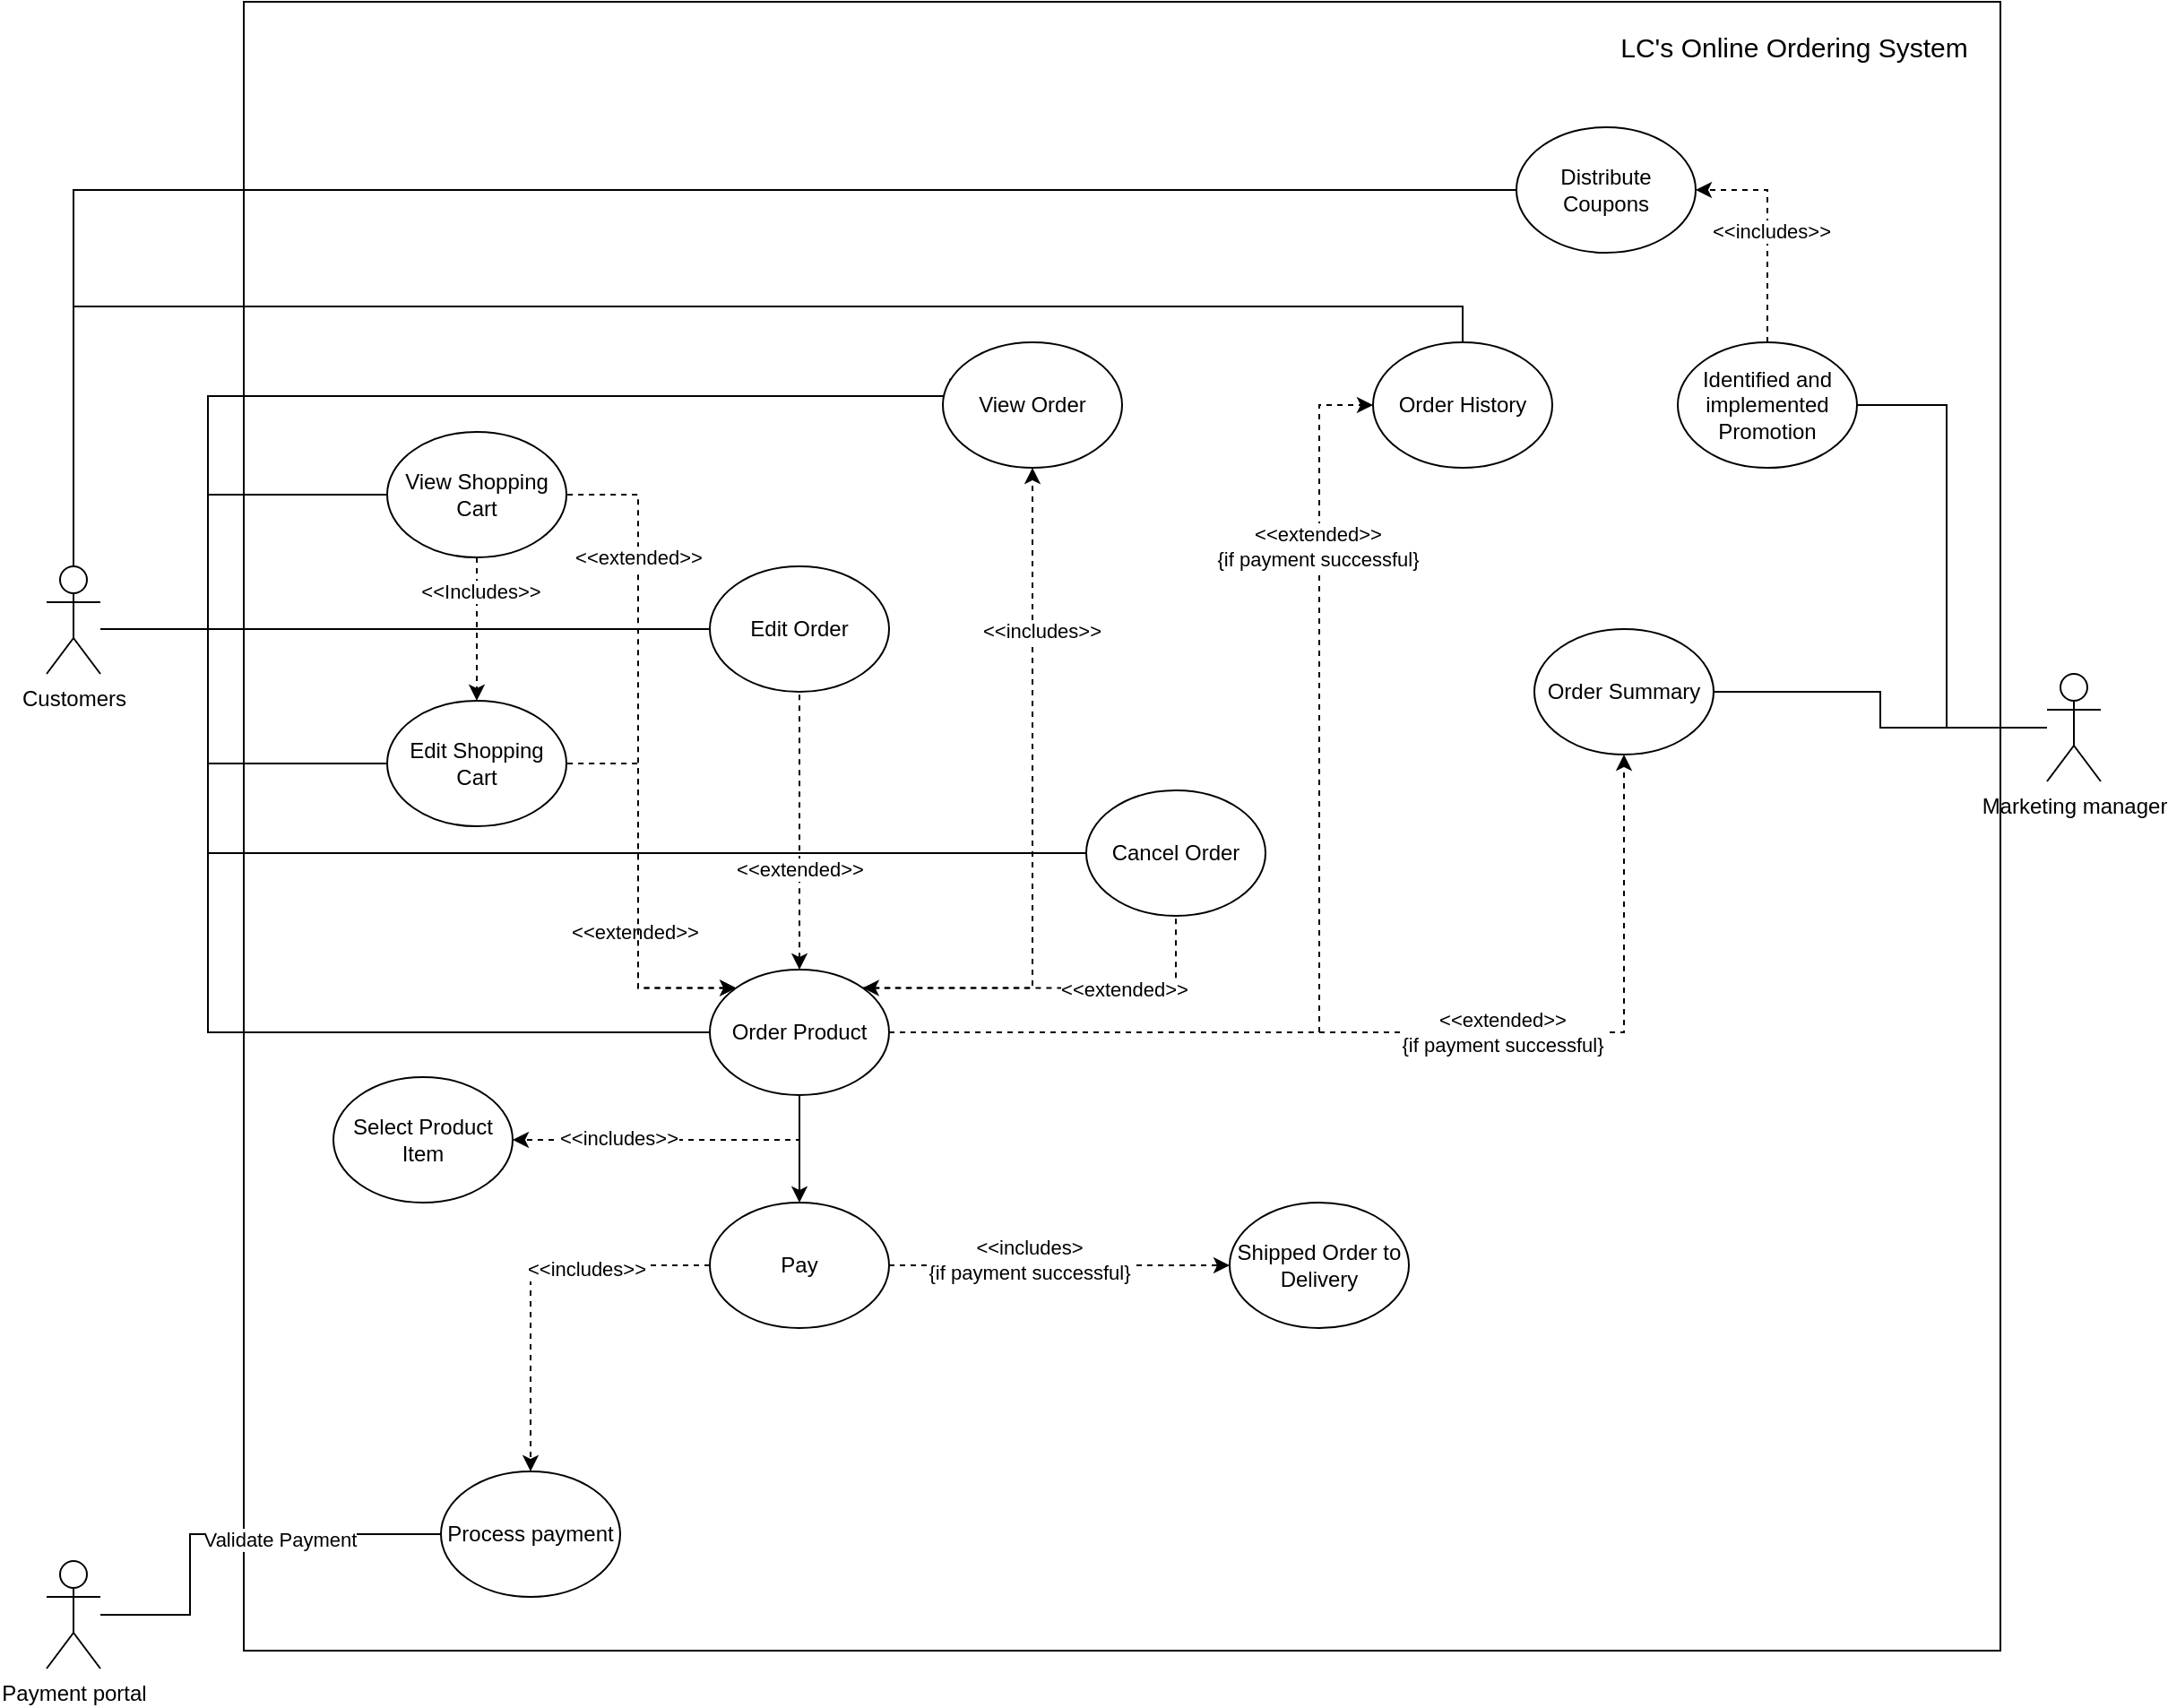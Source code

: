 <mxfile version="24.7.6">
  <diagram name="Page-1" id="-IcYSi4arshmA-VIEl75">
    <mxGraphModel dx="1838" dy="953" grid="1" gridSize="10" guides="1" tooltips="1" connect="1" arrows="1" fold="1" page="1" pageScale="1" pageWidth="827" pageHeight="1169" math="0" shadow="0">
      <root>
        <mxCell id="0" />
        <mxCell id="1" parent="0" />
        <mxCell id="KquHZImY3YY-IPel0P3k-2" value="" style="rounded=0;whiteSpace=wrap;html=1;" vertex="1" parent="1">
          <mxGeometry x="220" y="20" width="980" height="920" as="geometry" />
        </mxCell>
        <mxCell id="KquHZImY3YY-IPel0P3k-13" style="edgeStyle=orthogonalEdgeStyle;rounded=0;orthogonalLoop=1;jettySize=auto;html=1;entryX=0;entryY=0.5;entryDx=0;entryDy=0;endArrow=none;endFill=0;" edge="1" parent="1" source="KquHZImY3YY-IPel0P3k-1" target="KquHZImY3YY-IPel0P3k-12">
          <mxGeometry relative="1" as="geometry">
            <Array as="points">
              <mxPoint x="200" y="370" />
              <mxPoint x="200" y="295" />
            </Array>
          </mxGeometry>
        </mxCell>
        <mxCell id="KquHZImY3YY-IPel0P3k-14" style="edgeStyle=orthogonalEdgeStyle;rounded=0;orthogonalLoop=1;jettySize=auto;html=1;entryX=0;entryY=0.5;entryDx=0;entryDy=0;endArrow=none;endFill=0;" edge="1" parent="1" source="KquHZImY3YY-IPel0P3k-1" target="KquHZImY3YY-IPel0P3k-11">
          <mxGeometry relative="1" as="geometry">
            <Array as="points">
              <mxPoint x="200" y="370" />
              <mxPoint x="200" y="445" />
            </Array>
          </mxGeometry>
        </mxCell>
        <mxCell id="KquHZImY3YY-IPel0P3k-16" style="edgeStyle=orthogonalEdgeStyle;rounded=0;orthogonalLoop=1;jettySize=auto;html=1;entryX=0;entryY=0.5;entryDx=0;entryDy=0;endArrow=none;endFill=0;" edge="1" parent="1" source="KquHZImY3YY-IPel0P3k-1" target="KquHZImY3YY-IPel0P3k-10">
          <mxGeometry relative="1" as="geometry">
            <Array as="points">
              <mxPoint x="210" y="370" />
              <mxPoint x="210" y="370" />
            </Array>
          </mxGeometry>
        </mxCell>
        <mxCell id="KquHZImY3YY-IPel0P3k-17" style="edgeStyle=orthogonalEdgeStyle;rounded=0;orthogonalLoop=1;jettySize=auto;html=1;entryX=0.04;entryY=0.291;entryDx=0;entryDy=0;endArrow=none;endFill=0;entryPerimeter=0;" edge="1" parent="1" source="KquHZImY3YY-IPel0P3k-1" target="KquHZImY3YY-IPel0P3k-6">
          <mxGeometry relative="1" as="geometry">
            <Array as="points">
              <mxPoint x="200" y="370" />
              <mxPoint x="200" y="240" />
            </Array>
          </mxGeometry>
        </mxCell>
        <mxCell id="KquHZImY3YY-IPel0P3k-18" style="edgeStyle=orthogonalEdgeStyle;rounded=0;orthogonalLoop=1;jettySize=auto;html=1;entryX=0;entryY=0.5;entryDx=0;entryDy=0;endArrow=none;endFill=0;" edge="1" parent="1" source="KquHZImY3YY-IPel0P3k-1" target="KquHZImY3YY-IPel0P3k-9">
          <mxGeometry relative="1" as="geometry">
            <Array as="points">
              <mxPoint x="200" y="370" />
              <mxPoint x="200" y="495" />
            </Array>
          </mxGeometry>
        </mxCell>
        <mxCell id="KquHZImY3YY-IPel0P3k-26" style="edgeStyle=orthogonalEdgeStyle;rounded=0;orthogonalLoop=1;jettySize=auto;html=1;entryX=0;entryY=0.5;entryDx=0;entryDy=0;endArrow=none;endFill=0;" edge="1" parent="1" source="KquHZImY3YY-IPel0P3k-1" target="KquHZImY3YY-IPel0P3k-25">
          <mxGeometry relative="1" as="geometry">
            <Array as="points">
              <mxPoint x="200" y="370" />
              <mxPoint x="200" y="595" />
            </Array>
          </mxGeometry>
        </mxCell>
        <mxCell id="KquHZImY3YY-IPel0P3k-60" style="edgeStyle=orthogonalEdgeStyle;rounded=0;orthogonalLoop=1;jettySize=auto;html=1;entryX=0.5;entryY=0;entryDx=0;entryDy=0;endArrow=none;endFill=0;" edge="1" parent="1" source="KquHZImY3YY-IPel0P3k-1" target="KquHZImY3YY-IPel0P3k-57">
          <mxGeometry relative="1" as="geometry">
            <Array as="points">
              <mxPoint x="125" y="190" />
              <mxPoint x="900" y="190" />
            </Array>
          </mxGeometry>
        </mxCell>
        <mxCell id="KquHZImY3YY-IPel0P3k-64" style="edgeStyle=orthogonalEdgeStyle;rounded=0;orthogonalLoop=1;jettySize=auto;html=1;entryX=0;entryY=0.5;entryDx=0;entryDy=0;endArrow=none;endFill=0;" edge="1" parent="1" source="KquHZImY3YY-IPel0P3k-1" target="KquHZImY3YY-IPel0P3k-61">
          <mxGeometry relative="1" as="geometry">
            <Array as="points">
              <mxPoint x="125" y="125" />
            </Array>
          </mxGeometry>
        </mxCell>
        <mxCell id="KquHZImY3YY-IPel0P3k-1" value="Customers" style="shape=umlActor;verticalLabelPosition=bottom;verticalAlign=top;html=1;outlineConnect=0;" vertex="1" parent="1">
          <mxGeometry x="110" y="335" width="30" height="60" as="geometry" />
        </mxCell>
        <mxCell id="KquHZImY3YY-IPel0P3k-3" value="&lt;font style=&quot;font-size: 15px;&quot;&gt;LC&#39;s Online Ordering System&lt;/font&gt;" style="text;html=1;align=center;verticalAlign=middle;whiteSpace=wrap;rounded=0;" vertex="1" parent="1">
          <mxGeometry x="970" y="20" width="230" height="50" as="geometry" />
        </mxCell>
        <mxCell id="KquHZImY3YY-IPel0P3k-52" style="edgeStyle=orthogonalEdgeStyle;rounded=0;orthogonalLoop=1;jettySize=auto;html=1;entryX=1;entryY=0.5;entryDx=0;entryDy=0;endArrow=none;endFill=0;" edge="1" parent="1" source="KquHZImY3YY-IPel0P3k-4" target="KquHZImY3YY-IPel0P3k-51">
          <mxGeometry relative="1" as="geometry">
            <Array as="points">
              <mxPoint x="1170" y="425" />
              <mxPoint x="1170" y="245" />
            </Array>
          </mxGeometry>
        </mxCell>
        <mxCell id="KquHZImY3YY-IPel0P3k-56" style="edgeStyle=orthogonalEdgeStyle;rounded=0;orthogonalLoop=1;jettySize=auto;html=1;endArrow=none;endFill=0;" edge="1" parent="1" source="KquHZImY3YY-IPel0P3k-4" target="KquHZImY3YY-IPel0P3k-53">
          <mxGeometry relative="1" as="geometry" />
        </mxCell>
        <mxCell id="KquHZImY3YY-IPel0P3k-4" value="Marketing manager" style="shape=umlActor;verticalLabelPosition=bottom;verticalAlign=top;html=1;outlineConnect=0;" vertex="1" parent="1">
          <mxGeometry x="1226" y="395" width="30" height="60" as="geometry" />
        </mxCell>
        <mxCell id="KquHZImY3YY-IPel0P3k-30" style="edgeStyle=orthogonalEdgeStyle;rounded=0;orthogonalLoop=1;jettySize=auto;html=1;endArrow=none;endFill=0;" edge="1" parent="1" source="KquHZImY3YY-IPel0P3k-5" target="KquHZImY3YY-IPel0P3k-29">
          <mxGeometry relative="1" as="geometry">
            <Array as="points">
              <mxPoint x="190" y="920" />
              <mxPoint x="190" y="875" />
            </Array>
          </mxGeometry>
        </mxCell>
        <mxCell id="KquHZImY3YY-IPel0P3k-50" value="Validate Payment" style="edgeLabel;html=1;align=center;verticalAlign=middle;resizable=0;points=[];" vertex="1" connectable="0" parent="KquHZImY3YY-IPel0P3k-30">
          <mxGeometry x="0.235" y="-3" relative="1" as="geometry">
            <mxPoint as="offset" />
          </mxGeometry>
        </mxCell>
        <mxCell id="KquHZImY3YY-IPel0P3k-5" value="Payment portal" style="shape=umlActor;verticalLabelPosition=bottom;verticalAlign=top;html=1;outlineConnect=0;" vertex="1" parent="1">
          <mxGeometry x="110" y="890" width="30" height="60" as="geometry" />
        </mxCell>
        <mxCell id="KquHZImY3YY-IPel0P3k-6" value="View Order" style="ellipse;whiteSpace=wrap;html=1;" vertex="1" parent="1">
          <mxGeometry x="610" y="210" width="100" height="70" as="geometry" />
        </mxCell>
        <mxCell id="KquHZImY3YY-IPel0P3k-9" value="Cancel Order" style="ellipse;whiteSpace=wrap;html=1;" vertex="1" parent="1">
          <mxGeometry x="690" y="460" width="100" height="70" as="geometry" />
        </mxCell>
        <mxCell id="KquHZImY3YY-IPel0P3k-10" value="Edit Order" style="ellipse;whiteSpace=wrap;html=1;" vertex="1" parent="1">
          <mxGeometry x="480" y="335" width="100" height="70" as="geometry" />
        </mxCell>
        <mxCell id="KquHZImY3YY-IPel0P3k-11" value="Edit Shopping Cart" style="ellipse;whiteSpace=wrap;html=1;" vertex="1" parent="1">
          <mxGeometry x="300" y="410" width="100" height="70" as="geometry" />
        </mxCell>
        <mxCell id="KquHZImY3YY-IPel0P3k-19" style="edgeStyle=orthogonalEdgeStyle;rounded=0;orthogonalLoop=1;jettySize=auto;html=1;entryX=0.5;entryY=0;entryDx=0;entryDy=0;endArrow=classic;endFill=1;dashed=1;" edge="1" parent="1" source="KquHZImY3YY-IPel0P3k-12" target="KquHZImY3YY-IPel0P3k-11">
          <mxGeometry relative="1" as="geometry" />
        </mxCell>
        <mxCell id="KquHZImY3YY-IPel0P3k-20" value="&amp;lt;&amp;lt;Includes&amp;gt;&amp;gt;" style="edgeLabel;html=1;align=center;verticalAlign=middle;resizable=0;points=[];" vertex="1" connectable="0" parent="KquHZImY3YY-IPel0P3k-19">
          <mxGeometry x="-0.535" y="2" relative="1" as="geometry">
            <mxPoint as="offset" />
          </mxGeometry>
        </mxCell>
        <mxCell id="KquHZImY3YY-IPel0P3k-12" value="View Shopping Cart" style="ellipse;whiteSpace=wrap;html=1;" vertex="1" parent="1">
          <mxGeometry x="300" y="260" width="100" height="70" as="geometry" />
        </mxCell>
        <mxCell id="KquHZImY3YY-IPel0P3k-33" style="edgeStyle=orthogonalEdgeStyle;rounded=0;orthogonalLoop=1;jettySize=auto;html=1;exitX=0.5;exitY=1;exitDx=0;exitDy=0;" edge="1" parent="1" source="KquHZImY3YY-IPel0P3k-25" target="KquHZImY3YY-IPel0P3k-28">
          <mxGeometry relative="1" as="geometry" />
        </mxCell>
        <mxCell id="KquHZImY3YY-IPel0P3k-35" style="edgeStyle=orthogonalEdgeStyle;rounded=0;orthogonalLoop=1;jettySize=auto;html=1;dashed=1;" edge="1" parent="1" source="KquHZImY3YY-IPel0P3k-25" target="KquHZImY3YY-IPel0P3k-34">
          <mxGeometry relative="1" as="geometry">
            <Array as="points">
              <mxPoint x="530" y="655" />
            </Array>
          </mxGeometry>
        </mxCell>
        <mxCell id="KquHZImY3YY-IPel0P3k-36" value="&amp;lt;&amp;lt;includes&amp;gt;&amp;gt;" style="edgeLabel;html=1;align=center;verticalAlign=middle;resizable=0;points=[];" vertex="1" connectable="0" parent="KquHZImY3YY-IPel0P3k-35">
          <mxGeometry x="0.369" y="-1" relative="1" as="geometry">
            <mxPoint as="offset" />
          </mxGeometry>
        </mxCell>
        <mxCell id="KquHZImY3YY-IPel0P3k-37" style="edgeStyle=orthogonalEdgeStyle;rounded=0;orthogonalLoop=1;jettySize=auto;html=1;exitX=0.5;exitY=0;exitDx=0;exitDy=0;dashed=1;startArrow=classic;startFill=1;endArrow=none;endFill=0;" edge="1" parent="1" source="KquHZImY3YY-IPel0P3k-25" target="KquHZImY3YY-IPel0P3k-10">
          <mxGeometry relative="1" as="geometry" />
        </mxCell>
        <mxCell id="KquHZImY3YY-IPel0P3k-38" value="&amp;lt;&amp;lt;extended&amp;gt;&amp;gt;" style="edgeLabel;html=1;align=center;verticalAlign=middle;resizable=0;points=[];" vertex="1" connectable="0" parent="KquHZImY3YY-IPel0P3k-37">
          <mxGeometry x="-0.271" relative="1" as="geometry">
            <mxPoint as="offset" />
          </mxGeometry>
        </mxCell>
        <mxCell id="KquHZImY3YY-IPel0P3k-39" style="edgeStyle=orthogonalEdgeStyle;rounded=0;orthogonalLoop=1;jettySize=auto;html=1;exitX=1;exitY=0;exitDx=0;exitDy=0;dashed=1;endArrow=none;endFill=0;startArrow=classic;startFill=1;" edge="1" parent="1" source="KquHZImY3YY-IPel0P3k-25" target="KquHZImY3YY-IPel0P3k-9">
          <mxGeometry relative="1" as="geometry" />
        </mxCell>
        <mxCell id="KquHZImY3YY-IPel0P3k-40" value="&amp;lt;&amp;lt;extended&amp;gt;&amp;gt;" style="edgeLabel;html=1;align=center;verticalAlign=middle;resizable=0;points=[];" vertex="1" connectable="0" parent="KquHZImY3YY-IPel0P3k-39">
          <mxGeometry x="0.351" relative="1" as="geometry">
            <mxPoint as="offset" />
          </mxGeometry>
        </mxCell>
        <mxCell id="KquHZImY3YY-IPel0P3k-41" style="edgeStyle=orthogonalEdgeStyle;rounded=0;orthogonalLoop=1;jettySize=auto;html=1;exitX=1;exitY=0;exitDx=0;exitDy=0;entryX=0.5;entryY=1;entryDx=0;entryDy=0;dashed=1;" edge="1" parent="1" source="KquHZImY3YY-IPel0P3k-25" target="KquHZImY3YY-IPel0P3k-6">
          <mxGeometry relative="1" as="geometry" />
        </mxCell>
        <mxCell id="KquHZImY3YY-IPel0P3k-42" value="&amp;lt;&amp;lt;includes&amp;gt;&amp;gt;" style="edgeLabel;html=1;align=center;verticalAlign=middle;resizable=0;points=[];" vertex="1" connectable="0" parent="KquHZImY3YY-IPel0P3k-41">
          <mxGeometry x="0.529" y="-5" relative="1" as="geometry">
            <mxPoint as="offset" />
          </mxGeometry>
        </mxCell>
        <mxCell id="KquHZImY3YY-IPel0P3k-43" style="edgeStyle=orthogonalEdgeStyle;rounded=0;orthogonalLoop=1;jettySize=auto;html=1;exitX=0;exitY=0;exitDx=0;exitDy=0;entryX=1;entryY=0.5;entryDx=0;entryDy=0;dashed=1;startArrow=classic;startFill=1;endArrow=none;endFill=0;" edge="1" parent="1" source="KquHZImY3YY-IPel0P3k-25" target="KquHZImY3YY-IPel0P3k-11">
          <mxGeometry relative="1" as="geometry" />
        </mxCell>
        <mxCell id="KquHZImY3YY-IPel0P3k-44" value="&amp;lt;&amp;lt;extended&amp;gt;&amp;gt;" style="edgeLabel;html=1;align=center;verticalAlign=middle;resizable=0;points=[];" vertex="1" connectable="0" parent="KquHZImY3YY-IPel0P3k-43">
          <mxGeometry x="-0.217" y="2" relative="1" as="geometry">
            <mxPoint as="offset" />
          </mxGeometry>
        </mxCell>
        <mxCell id="KquHZImY3YY-IPel0P3k-45" style="edgeStyle=orthogonalEdgeStyle;rounded=0;orthogonalLoop=1;jettySize=auto;html=1;exitX=0;exitY=0;exitDx=0;exitDy=0;entryX=1;entryY=0.5;entryDx=0;entryDy=0;dashed=1;endArrow=none;endFill=0;startArrow=classic;startFill=1;" edge="1" parent="1" source="KquHZImY3YY-IPel0P3k-25" target="KquHZImY3YY-IPel0P3k-12">
          <mxGeometry relative="1" as="geometry" />
        </mxCell>
        <mxCell id="KquHZImY3YY-IPel0P3k-46" value="&amp;lt;&amp;lt;extended&amp;gt;&amp;gt;" style="edgeLabel;html=1;align=center;verticalAlign=middle;resizable=0;points=[];" vertex="1" connectable="0" parent="KquHZImY3YY-IPel0P3k-45">
          <mxGeometry x="0.598" relative="1" as="geometry">
            <mxPoint as="offset" />
          </mxGeometry>
        </mxCell>
        <mxCell id="KquHZImY3YY-IPel0P3k-54" style="edgeStyle=orthogonalEdgeStyle;rounded=0;orthogonalLoop=1;jettySize=auto;html=1;entryX=0.5;entryY=1;entryDx=0;entryDy=0;dashed=1;" edge="1" parent="1" source="KquHZImY3YY-IPel0P3k-25" target="KquHZImY3YY-IPel0P3k-53">
          <mxGeometry relative="1" as="geometry" />
        </mxCell>
        <mxCell id="KquHZImY3YY-IPel0P3k-55" value="&amp;lt;&amp;lt;extended&amp;gt;&amp;gt;&lt;div&gt;{if payment successful}&lt;/div&gt;" style="edgeLabel;html=1;align=center;verticalAlign=middle;resizable=0;points=[];" vertex="1" connectable="0" parent="KquHZImY3YY-IPel0P3k-54">
          <mxGeometry x="0.209" relative="1" as="geometry">
            <mxPoint as="offset" />
          </mxGeometry>
        </mxCell>
        <mxCell id="KquHZImY3YY-IPel0P3k-58" style="edgeStyle=orthogonalEdgeStyle;rounded=0;orthogonalLoop=1;jettySize=auto;html=1;entryX=0;entryY=0.5;entryDx=0;entryDy=0;dashed=1;" edge="1" parent="1" source="KquHZImY3YY-IPel0P3k-25" target="KquHZImY3YY-IPel0P3k-57">
          <mxGeometry relative="1" as="geometry">
            <Array as="points">
              <mxPoint x="820" y="595" />
              <mxPoint x="820" y="245" />
            </Array>
          </mxGeometry>
        </mxCell>
        <mxCell id="KquHZImY3YY-IPel0P3k-59" value="&amp;lt;&amp;lt;extended&amp;gt;&amp;gt;&lt;div&gt;{if payment successful}&lt;/div&gt;" style="edgeLabel;html=1;align=center;verticalAlign=middle;resizable=0;points=[];" vertex="1" connectable="0" parent="KquHZImY3YY-IPel0P3k-58">
          <mxGeometry x="0.65" y="1" relative="1" as="geometry">
            <mxPoint as="offset" />
          </mxGeometry>
        </mxCell>
        <mxCell id="KquHZImY3YY-IPel0P3k-25" value="Order Product" style="ellipse;whiteSpace=wrap;html=1;" vertex="1" parent="1">
          <mxGeometry x="480" y="560" width="100" height="70" as="geometry" />
        </mxCell>
        <mxCell id="KquHZImY3YY-IPel0P3k-31" style="edgeStyle=orthogonalEdgeStyle;rounded=0;orthogonalLoop=1;jettySize=auto;html=1;exitX=0;exitY=0.5;exitDx=0;exitDy=0;dashed=1;" edge="1" parent="1" source="KquHZImY3YY-IPel0P3k-28" target="KquHZImY3YY-IPel0P3k-29">
          <mxGeometry relative="1" as="geometry" />
        </mxCell>
        <mxCell id="KquHZImY3YY-IPel0P3k-32" value="&amp;lt;&amp;lt;includes&amp;gt;&amp;gt;" style="edgeLabel;html=1;align=center;verticalAlign=middle;resizable=0;points=[];" vertex="1" connectable="0" parent="KquHZImY3YY-IPel0P3k-31">
          <mxGeometry x="-0.357" y="2" relative="1" as="geometry">
            <mxPoint as="offset" />
          </mxGeometry>
        </mxCell>
        <mxCell id="KquHZImY3YY-IPel0P3k-47" style="edgeStyle=orthogonalEdgeStyle;rounded=0;orthogonalLoop=1;jettySize=auto;html=1;entryX=0;entryY=0.5;entryDx=0;entryDy=0;dashed=1;" edge="1" parent="1" source="KquHZImY3YY-IPel0P3k-28" target="KquHZImY3YY-IPel0P3k-48">
          <mxGeometry relative="1" as="geometry" />
        </mxCell>
        <mxCell id="KquHZImY3YY-IPel0P3k-49" value="&amp;lt;&amp;lt;includes&amp;gt;&lt;div&gt;{if payment successful}&lt;/div&gt;" style="edgeLabel;html=1;align=center;verticalAlign=middle;resizable=0;points=[];" vertex="1" connectable="0" parent="KquHZImY3YY-IPel0P3k-47">
          <mxGeometry x="-0.181" y="3" relative="1" as="geometry">
            <mxPoint as="offset" />
          </mxGeometry>
        </mxCell>
        <mxCell id="KquHZImY3YY-IPel0P3k-28" value="Pay" style="ellipse;whiteSpace=wrap;html=1;" vertex="1" parent="1">
          <mxGeometry x="480" y="690" width="100" height="70" as="geometry" />
        </mxCell>
        <mxCell id="KquHZImY3YY-IPel0P3k-29" value="Process payment" style="ellipse;whiteSpace=wrap;html=1;" vertex="1" parent="1">
          <mxGeometry x="330" y="840" width="100" height="70" as="geometry" />
        </mxCell>
        <mxCell id="KquHZImY3YY-IPel0P3k-34" value="Select Product Item" style="ellipse;whiteSpace=wrap;html=1;" vertex="1" parent="1">
          <mxGeometry x="270" y="620" width="100" height="70" as="geometry" />
        </mxCell>
        <mxCell id="KquHZImY3YY-IPel0P3k-48" value="Shipped Order to Delivery" style="ellipse;whiteSpace=wrap;html=1;" vertex="1" parent="1">
          <mxGeometry x="770" y="690" width="100" height="70" as="geometry" />
        </mxCell>
        <mxCell id="KquHZImY3YY-IPel0P3k-62" style="edgeStyle=orthogonalEdgeStyle;rounded=0;orthogonalLoop=1;jettySize=auto;html=1;entryX=1;entryY=0.5;entryDx=0;entryDy=0;dashed=1;" edge="1" parent="1" source="KquHZImY3YY-IPel0P3k-51" target="KquHZImY3YY-IPel0P3k-61">
          <mxGeometry relative="1" as="geometry" />
        </mxCell>
        <mxCell id="KquHZImY3YY-IPel0P3k-63" value="&amp;lt;&amp;lt;includes&amp;gt;&amp;gt;" style="edgeLabel;html=1;align=center;verticalAlign=middle;resizable=0;points=[];" vertex="1" connectable="0" parent="KquHZImY3YY-IPel0P3k-62">
          <mxGeometry x="0.008" y="-2" relative="1" as="geometry">
            <mxPoint y="1" as="offset" />
          </mxGeometry>
        </mxCell>
        <mxCell id="KquHZImY3YY-IPel0P3k-51" value="Identified and implemented Promotion" style="ellipse;whiteSpace=wrap;html=1;" vertex="1" parent="1">
          <mxGeometry x="1020" y="210" width="100" height="70" as="geometry" />
        </mxCell>
        <mxCell id="KquHZImY3YY-IPel0P3k-53" value="Order Summary" style="ellipse;whiteSpace=wrap;html=1;" vertex="1" parent="1">
          <mxGeometry x="940" y="370" width="100" height="70" as="geometry" />
        </mxCell>
        <mxCell id="KquHZImY3YY-IPel0P3k-57" value="Order History" style="ellipse;whiteSpace=wrap;html=1;" vertex="1" parent="1">
          <mxGeometry x="850" y="210" width="100" height="70" as="geometry" />
        </mxCell>
        <mxCell id="KquHZImY3YY-IPel0P3k-61" value="Distribute Coupons" style="ellipse;whiteSpace=wrap;html=1;" vertex="1" parent="1">
          <mxGeometry x="930" y="90" width="100" height="70" as="geometry" />
        </mxCell>
      </root>
    </mxGraphModel>
  </diagram>
</mxfile>
